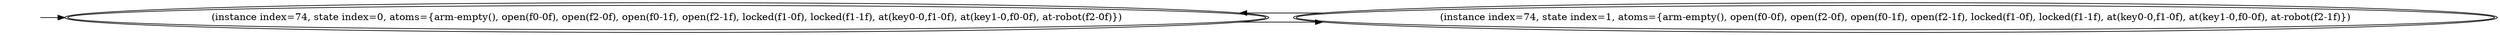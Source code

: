 digraph {
rankdir="LR"
s0[peripheries=2,label="(instance index=74, state index=0, atoms={arm-empty(), open(f0-0f), open(f2-0f), open(f0-1f), open(f2-1f), locked(f1-0f), locked(f1-1f), at(key0-0,f1-0f), at(key1-0,f0-0f), at-robot(f2-0f)})"]
s1[peripheries=2,label="(instance index=74, state index=1, atoms={arm-empty(), open(f0-0f), open(f2-0f), open(f0-1f), open(f2-1f), locked(f1-0f), locked(f1-1f), at(key0-0,f1-0f), at(key1-0,f0-0f), at-robot(f2-1f)})"]
Dangling [ label = "", style = invis ]
{ rank = same; Dangling }
Dangling -> s0
{ rank = same; s0}
{
s0->s1
s1->s0
}
}
